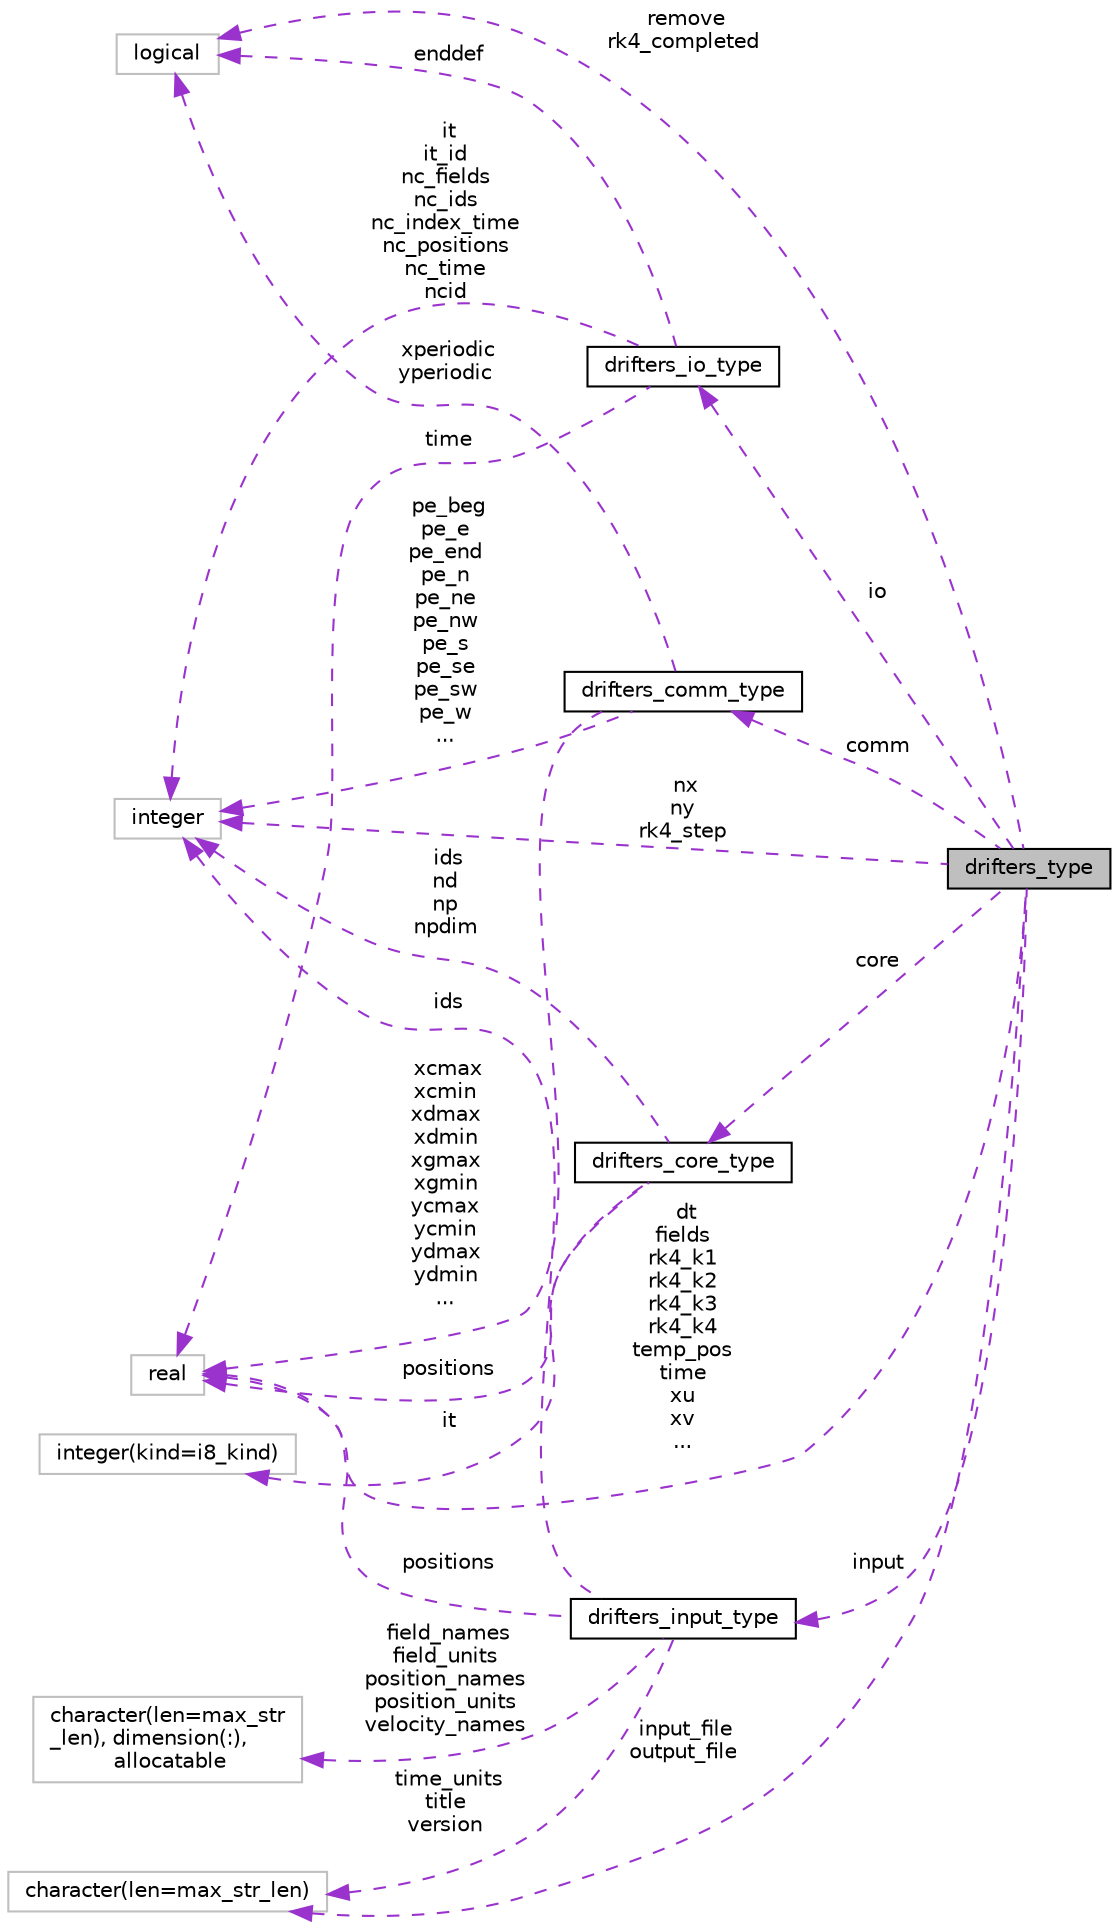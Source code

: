 digraph "drifters_type"
{
 // INTERACTIVE_SVG=YES
 // LATEX_PDF_SIZE
  edge [fontname="Helvetica",fontsize="10",labelfontname="Helvetica",labelfontsize="10"];
  node [fontname="Helvetica",fontsize="10",shape=record];
  rankdir="LR";
  Node1 [label="drifters_type",height=0.2,width=0.4,color="black", fillcolor="grey75", style="filled", fontcolor="black",tooltip="Holds all data needed for drifters communication, io, and input."];
  Node2 -> Node1 [dir="back",color="darkorchid3",fontsize="10",style="dashed",label=" remove\nrk4_completed" ,fontname="Helvetica"];
  Node2 [label="logical",height=0.2,width=0.4,color="grey75", fillcolor="white", style="filled",tooltip=" "];
  Node3 -> Node1 [dir="back",color="darkorchid3",fontsize="10",style="dashed",label=" input_file\noutput_file" ,fontname="Helvetica"];
  Node3 [label="character(len=max_str_len)",height=0.2,width=0.4,color="grey75", fillcolor="white", style="filled",tooltip=" "];
  Node4 -> Node1 [dir="back",color="darkorchid3",fontsize="10",style="dashed",label=" io" ,fontname="Helvetica"];
  Node4 [label="drifters_io_type",height=0.2,width=0.4,color="black", fillcolor="white", style="filled",URL="$group__drifters__input__mod.html#structdrifters__io__mod_1_1drifters__io__type",tooltip="IO data for drifters."];
  Node2 -> Node4 [dir="back",color="darkorchid3",fontsize="10",style="dashed",label=" enddef" ,fontname="Helvetica"];
  Node5 -> Node4 [dir="back",color="darkorchid3",fontsize="10",style="dashed",label=" it\nit_id\nnc_fields\nnc_ids\nnc_index_time\nnc_positions\nnc_time\nncid" ,fontname="Helvetica"];
  Node5 [label="integer",height=0.2,width=0.4,color="grey75", fillcolor="white", style="filled",tooltip=" "];
  Node6 -> Node4 [dir="back",color="darkorchid3",fontsize="10",style="dashed",label=" time" ,fontname="Helvetica"];
  Node6 [label="real",height=0.2,width=0.4,color="grey75", fillcolor="white", style="filled",tooltip=" "];
  Node7 -> Node1 [dir="back",color="darkorchid3",fontsize="10",style="dashed",label=" comm" ,fontname="Helvetica"];
  Node7 [label="drifters_comm_type",height=0.2,width=0.4,color="black", fillcolor="white", style="filled",URL="$group__drifters__comm__mod.html#structdrifters__comm__mod_1_1drifters__comm__type",tooltip="Type for drifter communication between PE's."];
  Node2 -> Node7 [dir="back",color="darkorchid3",fontsize="10",style="dashed",label=" xperiodic\nyperiodic" ,fontname="Helvetica"];
  Node5 -> Node7 [dir="back",color="darkorchid3",fontsize="10",style="dashed",label=" pe_beg\npe_e\npe_end\npe_n\npe_ne\npe_nw\npe_s\npe_se\npe_sw\npe_w\n..." ,fontname="Helvetica"];
  Node6 -> Node7 [dir="back",color="darkorchid3",fontsize="10",style="dashed",label=" xcmax\nxcmin\nxdmax\nxdmin\nxgmax\nxgmin\nycmax\nycmin\nydmax\nydmin\n..." ,fontname="Helvetica"];
  Node8 -> Node1 [dir="back",color="darkorchid3",fontsize="10",style="dashed",label=" input" ,fontname="Helvetica"];
  Node8 [label="drifters_input_type",height=0.2,width=0.4,color="black", fillcolor="white", style="filled",URL="$group__drifters__input__mod.html#structdrifters__input__mod_1_1drifters__input__type",tooltip="Input data type for drifters."];
  Node3 -> Node8 [dir="back",color="darkorchid3",fontsize="10",style="dashed",label=" time_units\ntitle\nversion" ,fontname="Helvetica"];
  Node9 -> Node8 [dir="back",color="darkorchid3",fontsize="10",style="dashed",label=" field_names\nfield_units\nposition_names\nposition_units\nvelocity_names" ,fontname="Helvetica"];
  Node9 [label="character(len=max_str\l_len), dimension(:),\l allocatable",height=0.2,width=0.4,color="grey75", fillcolor="white", style="filled",tooltip=" "];
  Node5 -> Node8 [dir="back",color="darkorchid3",fontsize="10",style="dashed",label=" ids" ,fontname="Helvetica"];
  Node6 -> Node8 [dir="back",color="darkorchid3",fontsize="10",style="dashed",label=" positions" ,fontname="Helvetica"];
  Node10 -> Node1 [dir="back",color="darkorchid3",fontsize="10",style="dashed",label=" core" ,fontname="Helvetica"];
  Node10 [label="drifters_core_type",height=0.2,width=0.4,color="black", fillcolor="white", style="filled",URL="$group__drifters__core__mod.html#structdrifters__core__mod_1_1drifters__core__type",tooltip="Core data needed for drifters. Be sure to update drifters_core_new, drifters_core_del and drifters_co..."];
  Node11 -> Node10 [dir="back",color="darkorchid3",fontsize="10",style="dashed",label=" it" ,fontname="Helvetica"];
  Node11 [label="integer(kind=i8_kind)",height=0.2,width=0.4,color="grey75", fillcolor="white", style="filled",tooltip=" "];
  Node6 -> Node10 [dir="back",color="darkorchid3",fontsize="10",style="dashed",label=" positions" ,fontname="Helvetica"];
  Node5 -> Node10 [dir="back",color="darkorchid3",fontsize="10",style="dashed",label=" ids\nnd\nnp\nnpdim" ,fontname="Helvetica"];
  Node5 -> Node1 [dir="back",color="darkorchid3",fontsize="10",style="dashed",label=" nx\nny\nrk4_step" ,fontname="Helvetica"];
  Node6 -> Node1 [dir="back",color="darkorchid3",fontsize="10",style="dashed",label=" dt\nfields\nrk4_k1\nrk4_k2\nrk4_k3\nrk4_k4\ntemp_pos\ntime\nxu\nxv\n..." ,fontname="Helvetica"];
}
